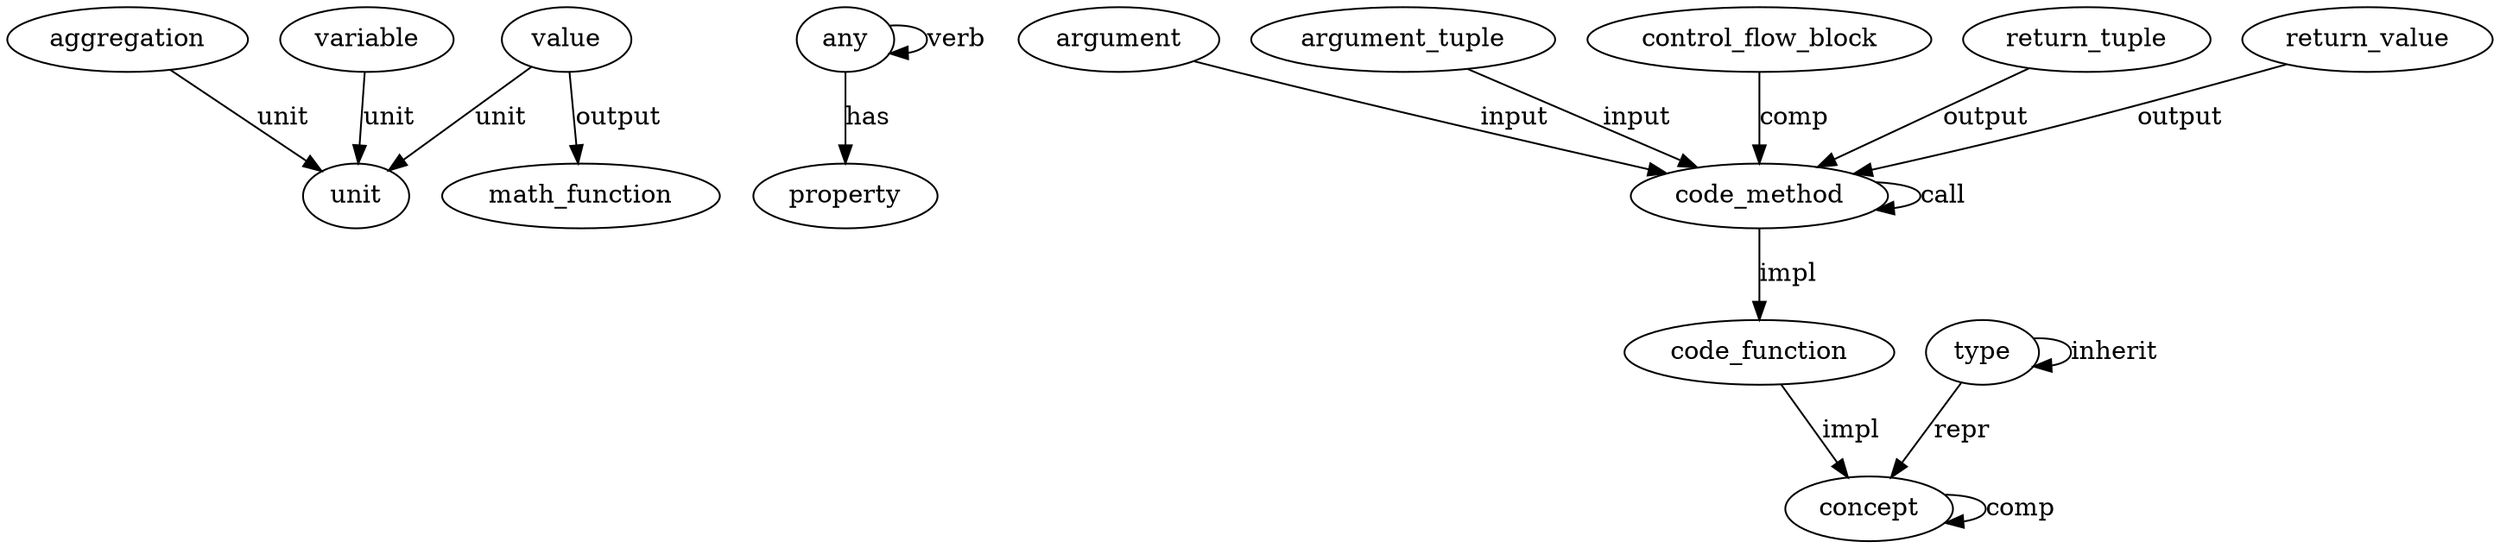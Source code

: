 digraph G {
1 [ name="aggregation",label="aggregation",];
2 [ name="any",label="any",];
3 [ name="argument",label="argument",];
4 [ name="argument_tuple",label="argument_tuple",];
5 [ name="code_function",label="code_function",];
6 [ name="code_method",label="code_method",];
7 [ name="concept",label="concept",];
8 [ name="control_flow_block",label="control_flow_block",];
9 [ name="math_function",label="math_function",];
10 [ name="property",label="property",];
11 [ name="return_tuple",label="return_tuple",];
12 [ name="return_value",label="return_value",];
13 [ name="type",label="type",];
14 [ name="unit",label="unit",];
15 [ name="value",label="value",];
16 [ name="variable",label="variable",];
1 -> 14 [ label=unit, ]
2 -> 2 [ label=verb, ]
2 -> 10 [ label=has, ]
3 -> 6 [ label=input, ]
4 -> 6 [ label=input, ]
5 -> 7 [ label=impl, ]
6 -> 5 [ label=impl, ]
6 -> 6 [ label=call, ]
7 -> 7 [ label=comp, ]
8 -> 6 [ label=comp, ]
11 -> 6 [ label=output, ]
12 -> 6 [ label=output, ]
13 -> 7 [ label=repr, ]
13 -> 13 [ label=inherit, ]
15 -> 9 [ label=output, ]
15 -> 14 [ label=unit, ]
16 -> 14 [ label=unit, ]
}
